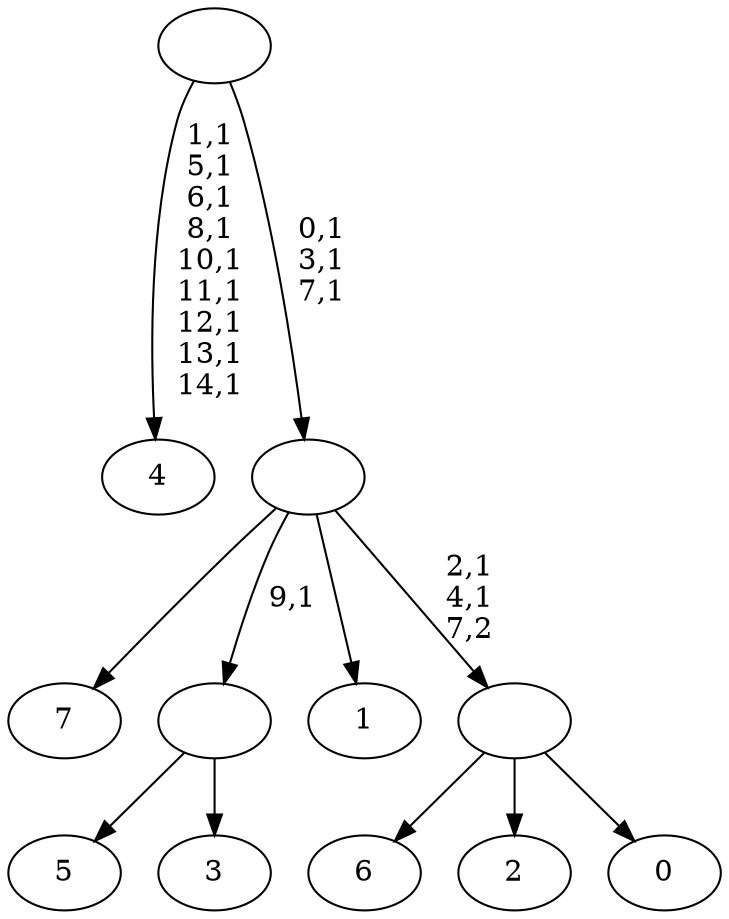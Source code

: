 digraph T {
	23 [label="7"]
	22 [label="6"]
	21 [label="5"]
	20 [label="4"]
	10 [label="3"]
	9 [label=""]
	8 [label="2"]
	7 [label="1"]
	6 [label="0"]
	5 [label=""]
	3 [label=""]
	0 [label=""]
	9 -> 21 [label=""]
	9 -> 10 [label=""]
	5 -> 22 [label=""]
	5 -> 8 [label=""]
	5 -> 6 [label=""]
	3 -> 5 [label="2,1\n4,1\n7,2"]
	3 -> 23 [label=""]
	3 -> 9 [label="9,1"]
	3 -> 7 [label=""]
	0 -> 3 [label="0,1\n3,1\n7,1"]
	0 -> 20 [label="1,1\n5,1\n6,1\n8,1\n10,1\n11,1\n12,1\n13,1\n14,1"]
}
